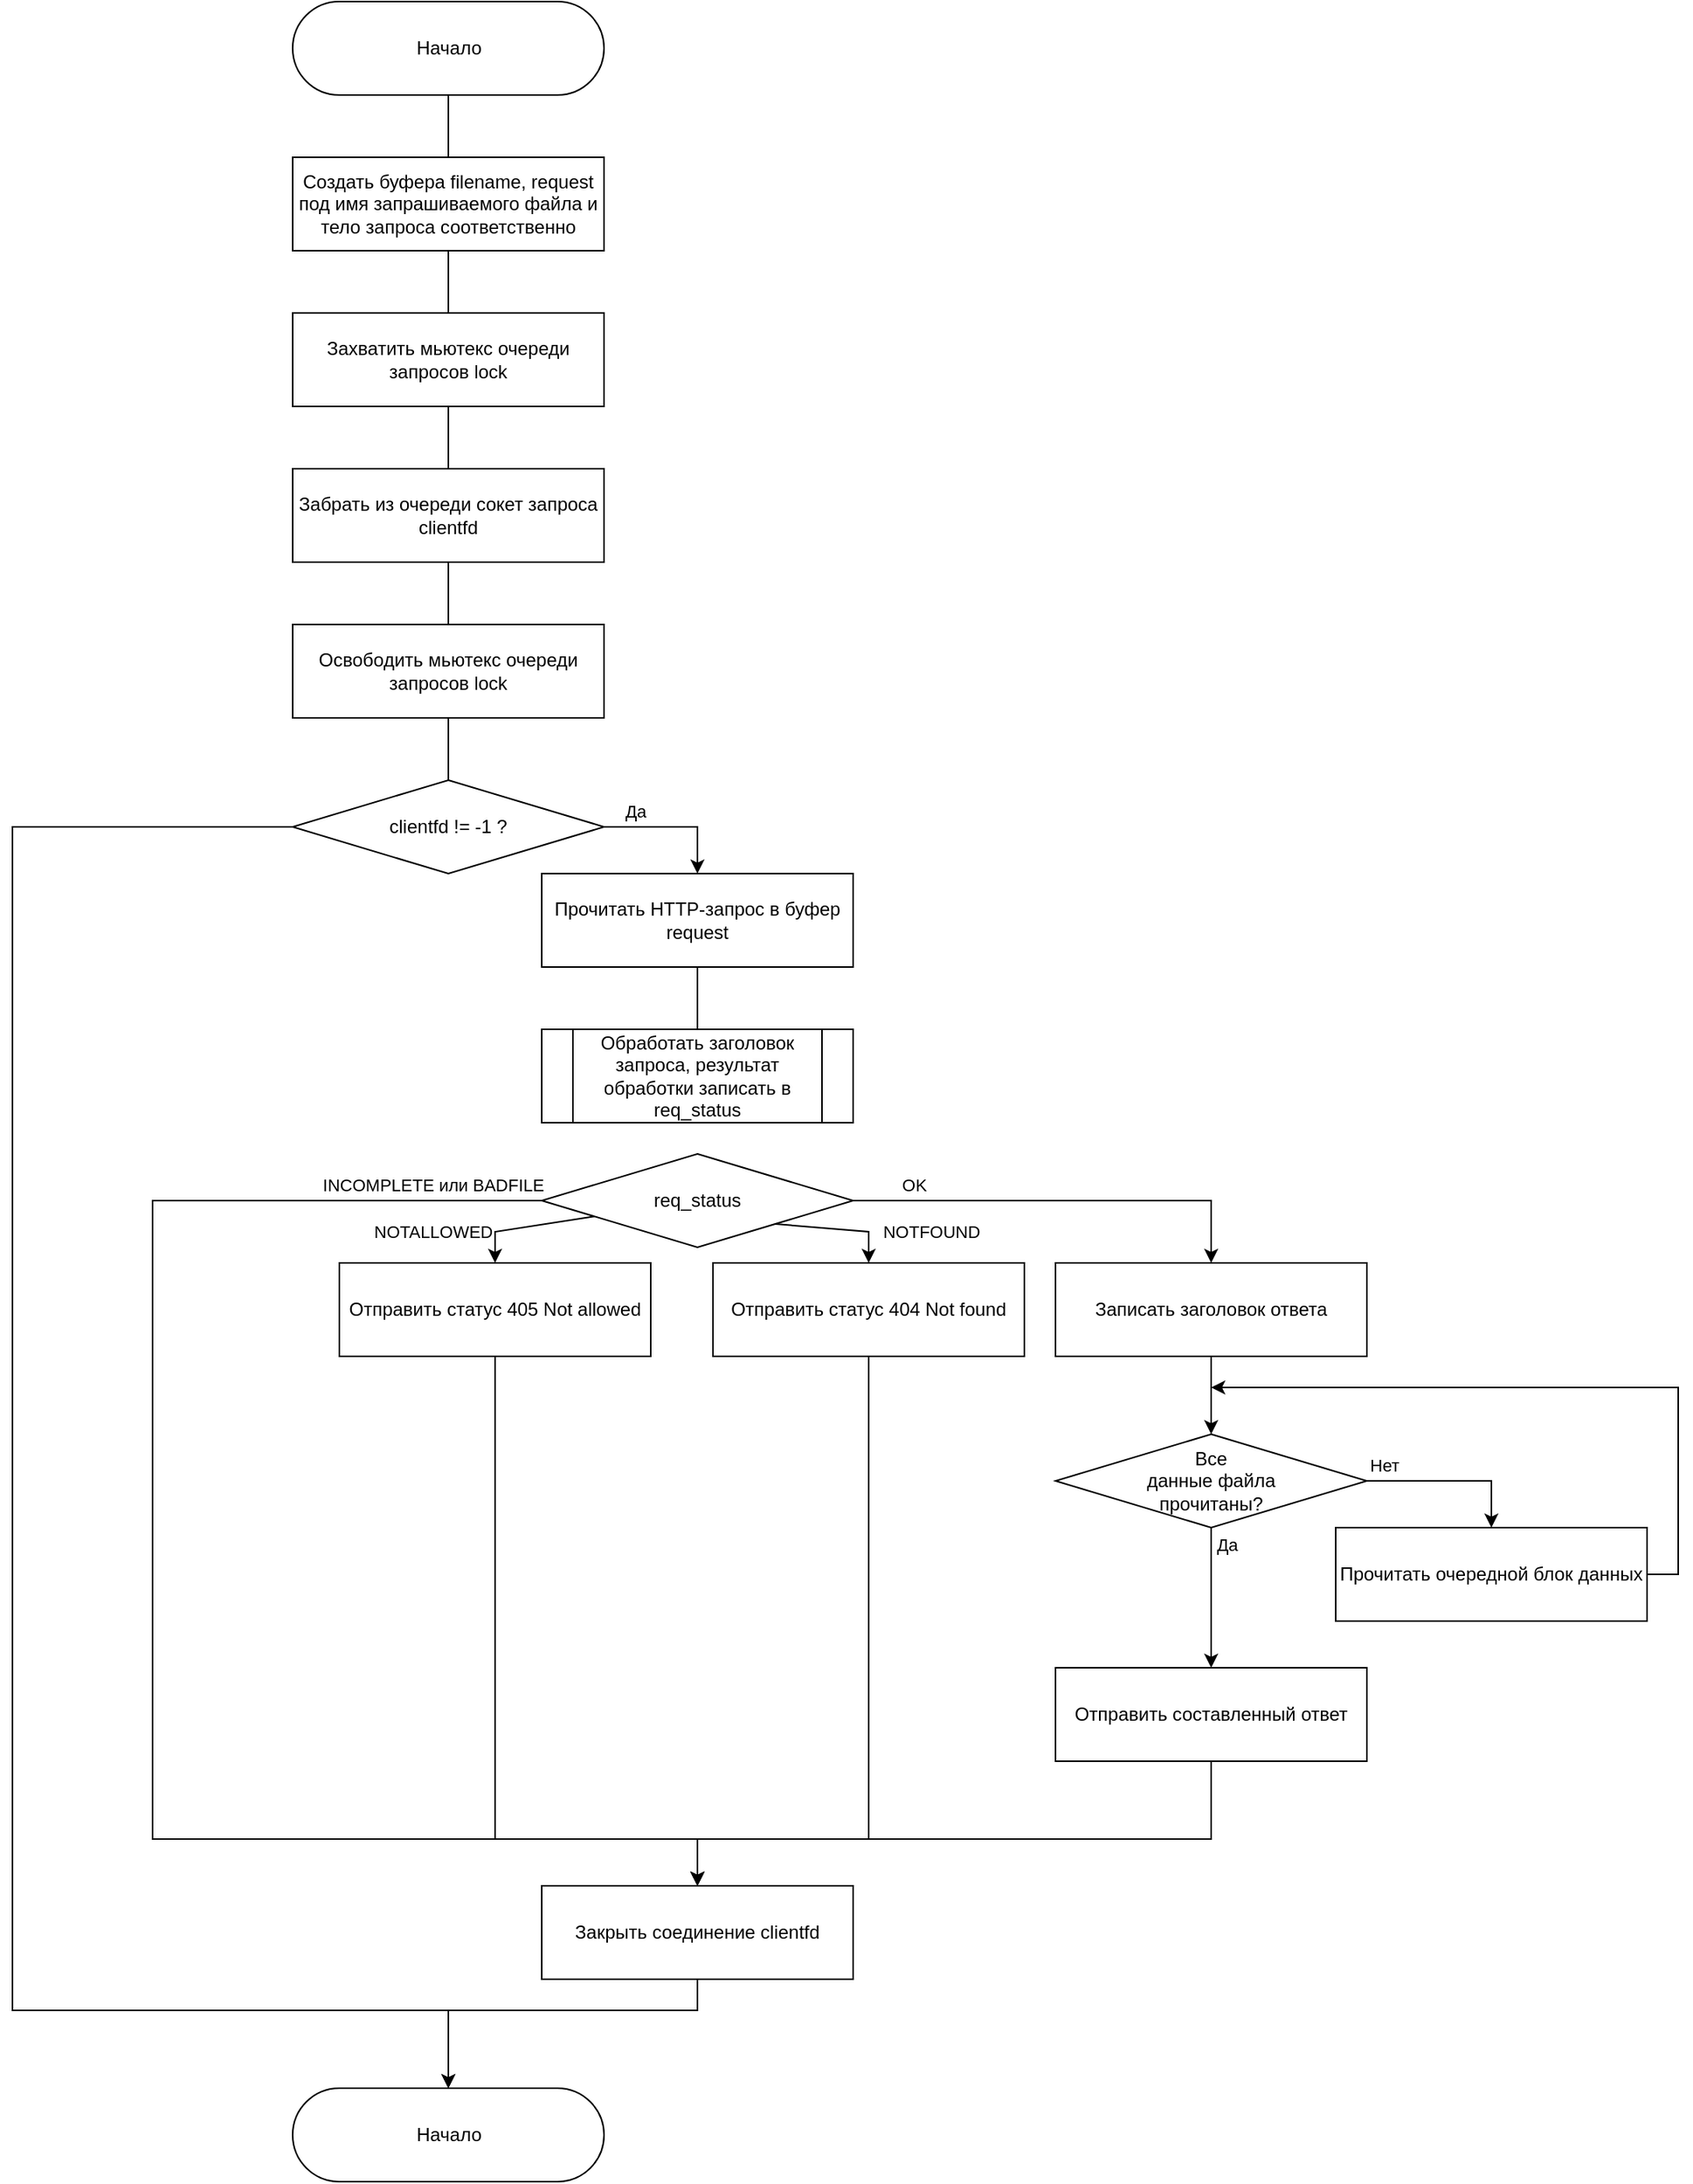<mxfile>
    <diagram id="0qyFQD2Yu247jLUMqbST" name="Page-1">
        <mxGraphModel dx="901" dy="522" grid="1" gridSize="10" guides="1" tooltips="1" connect="1" arrows="1" fold="1" page="1" pageScale="1" pageWidth="1654" pageHeight="2336" math="0" shadow="0">
            <root>
                <mxCell id="0"/>
                <mxCell id="1" parent="0"/>
                <mxCell id="53" style="edgeStyle=none;rounded=0;html=1;exitX=0.5;exitY=0.5;exitDx=0;exitDy=30;exitPerimeter=0;entryX=0.5;entryY=0;entryDx=0;entryDy=0;endArrow=none;endFill=0;" edge="1" parent="1" source="2" target="4">
                    <mxGeometry relative="1" as="geometry"/>
                </mxCell>
                <mxCell id="2" value="Начало" style="html=1;dashed=0;whitespace=wrap;shape=mxgraph.dfd.start;rotation=0;" vertex="1" parent="1">
                    <mxGeometry x="310" y="50" width="200" height="60" as="geometry"/>
                </mxCell>
                <mxCell id="52" style="edgeStyle=none;rounded=0;html=1;exitX=0.5;exitY=1;exitDx=0;exitDy=0;entryX=0.5;entryY=0;entryDx=0;entryDy=0;endArrow=none;endFill=0;" edge="1" parent="1" source="4" target="6">
                    <mxGeometry relative="1" as="geometry"/>
                </mxCell>
                <mxCell id="4" value="Создать буфера filename, request под имя запрашиваемого файла и тело запроса соответственно" style="whiteSpace=wrap;html=1;" vertex="1" parent="1">
                    <mxGeometry x="310" y="150" width="200" height="60" as="geometry"/>
                </mxCell>
                <mxCell id="51" style="edgeStyle=none;rounded=0;html=1;exitX=0.5;exitY=1;exitDx=0;exitDy=0;entryX=0.5;entryY=0;entryDx=0;entryDy=0;endArrow=none;endFill=0;" edge="1" parent="1" source="6" target="7">
                    <mxGeometry relative="1" as="geometry"/>
                </mxCell>
                <mxCell id="6" value="Захватить мьютекс очереди запросов lock" style="whiteSpace=wrap;html=1;" vertex="1" parent="1">
                    <mxGeometry x="310" y="250" width="200" height="60" as="geometry"/>
                </mxCell>
                <mxCell id="50" style="edgeStyle=none;rounded=0;html=1;exitX=0.5;exitY=1;exitDx=0;exitDy=0;entryX=0.5;entryY=0;entryDx=0;entryDy=0;endArrow=none;endFill=0;" edge="1" parent="1" source="7" target="8">
                    <mxGeometry relative="1" as="geometry"/>
                </mxCell>
                <mxCell id="7" value="Забрать из очереди сокет запроса clientfd" style="whiteSpace=wrap;html=1;" vertex="1" parent="1">
                    <mxGeometry x="310" y="350" width="200" height="60" as="geometry"/>
                </mxCell>
                <mxCell id="49" style="edgeStyle=none;rounded=0;html=1;exitX=0.5;exitY=1;exitDx=0;exitDy=0;entryX=0.5;entryY=0;entryDx=0;entryDy=0;endArrow=none;endFill=0;" edge="1" parent="1" source="8" target="9">
                    <mxGeometry relative="1" as="geometry"/>
                </mxCell>
                <mxCell id="8" value="Освободить мьютекс очереди запросов lock" style="whiteSpace=wrap;html=1;" vertex="1" parent="1">
                    <mxGeometry x="310" y="450" width="200" height="60" as="geometry"/>
                </mxCell>
                <mxCell id="45" style="edgeStyle=none;rounded=0;html=1;exitX=0;exitY=0.5;exitDx=0;exitDy=0;entryX=0.5;entryY=0.5;entryDx=0;entryDy=-30.0;entryPerimeter=0;" edge="1" parent="1" source="9" target="44">
                    <mxGeometry relative="1" as="geometry">
                        <Array as="points">
                            <mxPoint x="130" y="580"/>
                            <mxPoint x="130" y="1340"/>
                            <mxPoint x="410" y="1340"/>
                        </Array>
                    </mxGeometry>
                </mxCell>
                <mxCell id="47" value="Да" style="edgeStyle=none;rounded=0;html=1;exitX=1;exitY=0.5;exitDx=0;exitDy=0;entryX=0.5;entryY=0;entryDx=0;entryDy=0;" edge="1" parent="1" source="9" target="10">
                    <mxGeometry x="-0.556" y="10" relative="1" as="geometry">
                        <Array as="points">
                            <mxPoint x="570" y="580"/>
                        </Array>
                        <mxPoint as="offset"/>
                    </mxGeometry>
                </mxCell>
                <mxCell id="9" value="clientfd != -1 ?" style="rhombus;whiteSpace=wrap;html=1;" vertex="1" parent="1">
                    <mxGeometry x="310" y="550" width="200" height="60" as="geometry"/>
                </mxCell>
                <mxCell id="48" style="edgeStyle=none;rounded=0;html=1;entryX=0.5;entryY=0;entryDx=0;entryDy=0;endArrow=none;endFill=0;" edge="1" parent="1" source="10" target="11">
                    <mxGeometry relative="1" as="geometry"/>
                </mxCell>
                <mxCell id="10" value="Прочитать HTTP-запрос в буфер request" style="whiteSpace=wrap;html=1;" vertex="1" parent="1">
                    <mxGeometry x="470" y="610" width="200" height="60" as="geometry"/>
                </mxCell>
                <mxCell id="11" value="Обработать заголовок запроса, результат обработки записать в req_status" style="shape=process;whiteSpace=wrap;html=1;backgroundOutline=1;" vertex="1" parent="1">
                    <mxGeometry x="470" y="710" width="200" height="60" as="geometry"/>
                </mxCell>
                <mxCell id="14" value="INCOMPLETE или BADFILE" style="edgeStyle=none;html=1;exitX=0;exitY=0.5;exitDx=0;exitDy=0;entryX=0.5;entryY=0;entryDx=0;entryDy=0;rounded=0;" edge="1" parent="1" source="12" target="40">
                    <mxGeometry x="-0.865" y="-10" relative="1" as="geometry">
                        <mxPoint x="220" y="860" as="targetPoint"/>
                        <Array as="points">
                            <mxPoint x="220" y="820"/>
                            <mxPoint x="220" y="1230"/>
                            <mxPoint x="570" y="1230"/>
                        </Array>
                        <mxPoint as="offset"/>
                    </mxGeometry>
                </mxCell>
                <mxCell id="16" value="NOTALLOWED" style="edgeStyle=none;html=1;entryX=0.5;entryY=0;entryDx=0;entryDy=0;rounded=0;" edge="1" parent="1" source="12" target="15">
                    <mxGeometry x="0.527" y="-40" relative="1" as="geometry">
                        <Array as="points">
                            <mxPoint x="440" y="840"/>
                        </Array>
                        <mxPoint as="offset"/>
                    </mxGeometry>
                </mxCell>
                <mxCell id="18" style="edgeStyle=none;rounded=0;html=1;exitX=1;exitY=1;exitDx=0;exitDy=0;entryX=0.5;entryY=0;entryDx=0;entryDy=0;" edge="1" parent="1" source="12" target="17">
                    <mxGeometry relative="1" as="geometry">
                        <Array as="points">
                            <mxPoint x="680" y="840"/>
                        </Array>
                    </mxGeometry>
                </mxCell>
                <mxCell id="19" value="NOTFOUND" style="edgeLabel;html=1;align=center;verticalAlign=middle;resizable=0;points=[];" vertex="1" connectable="0" parent="18">
                    <mxGeometry x="0.08" y="-3" relative="1" as="geometry">
                        <mxPoint x="57" y="-2" as="offset"/>
                    </mxGeometry>
                </mxCell>
                <mxCell id="21" style="edgeStyle=none;rounded=0;html=1;exitX=1;exitY=0.5;exitDx=0;exitDy=0;entryX=0.5;entryY=0;entryDx=0;entryDy=0;" edge="1" parent="1" source="12" target="20">
                    <mxGeometry relative="1" as="geometry">
                        <Array as="points">
                            <mxPoint x="900" y="820"/>
                        </Array>
                    </mxGeometry>
                </mxCell>
                <mxCell id="22" value="OK" style="edgeLabel;html=1;align=center;verticalAlign=middle;resizable=0;points=[];" vertex="1" connectable="0" parent="21">
                    <mxGeometry x="-0.125" y="-4" relative="1" as="geometry">
                        <mxPoint x="-79" y="-14" as="offset"/>
                    </mxGeometry>
                </mxCell>
                <mxCell id="12" value="req_status" style="rhombus;whiteSpace=wrap;html=1;" vertex="1" parent="1">
                    <mxGeometry x="470" y="790" width="200" height="60" as="geometry"/>
                </mxCell>
                <mxCell id="43" style="edgeStyle=none;rounded=0;html=1;exitX=0.5;exitY=1;exitDx=0;exitDy=0;entryX=0.5;entryY=0;entryDx=0;entryDy=0;" edge="1" parent="1" source="15" target="40">
                    <mxGeometry relative="1" as="geometry">
                        <Array as="points">
                            <mxPoint x="440" y="1230"/>
                            <mxPoint x="570" y="1230"/>
                        </Array>
                    </mxGeometry>
                </mxCell>
                <mxCell id="15" value="Отправить статус 405 Not allowed" style="whiteSpace=wrap;html=1;" vertex="1" parent="1">
                    <mxGeometry x="340" y="860" width="200" height="60" as="geometry"/>
                </mxCell>
                <mxCell id="42" style="edgeStyle=none;rounded=0;html=1;exitX=0.5;exitY=1;exitDx=0;exitDy=0;entryX=0.5;entryY=0;entryDx=0;entryDy=0;" edge="1" parent="1" source="17" target="40">
                    <mxGeometry relative="1" as="geometry">
                        <Array as="points">
                            <mxPoint x="680" y="1230"/>
                            <mxPoint x="570" y="1230"/>
                        </Array>
                    </mxGeometry>
                </mxCell>
                <mxCell id="17" value="Отправить статус 404 Not found" style="whiteSpace=wrap;html=1;" vertex="1" parent="1">
                    <mxGeometry x="580" y="860" width="200" height="60" as="geometry"/>
                </mxCell>
                <mxCell id="33" style="edgeStyle=none;rounded=0;html=1;exitX=0.5;exitY=1;exitDx=0;exitDy=0;entryX=0.5;entryY=0;entryDx=0;entryDy=0;" edge="1" parent="1" source="20" target="25">
                    <mxGeometry relative="1" as="geometry"/>
                </mxCell>
                <mxCell id="20" value="Записать заголовок ответа" style="whiteSpace=wrap;html=1;" vertex="1" parent="1">
                    <mxGeometry x="800" y="860" width="200" height="60" as="geometry"/>
                </mxCell>
                <mxCell id="29" style="edgeStyle=none;rounded=0;html=1;exitX=0.5;exitY=1;exitDx=0;exitDy=0;entryX=0.5;entryY=0;entryDx=0;entryDy=0;" edge="1" parent="1" source="25" target="27">
                    <mxGeometry relative="1" as="geometry"/>
                </mxCell>
                <mxCell id="31" value="Да" style="edgeLabel;html=1;align=center;verticalAlign=middle;resizable=0;points=[];" vertex="1" connectable="0" parent="29">
                    <mxGeometry x="-0.304" y="3" relative="1" as="geometry">
                        <mxPoint x="7" y="-21" as="offset"/>
                    </mxGeometry>
                </mxCell>
                <mxCell id="35" style="edgeStyle=none;rounded=0;html=1;exitX=1;exitY=0.5;exitDx=0;exitDy=0;entryX=0.5;entryY=0;entryDx=0;entryDy=0;" edge="1" parent="1" source="25" target="28">
                    <mxGeometry relative="1" as="geometry">
                        <Array as="points">
                            <mxPoint x="1080" y="1000"/>
                        </Array>
                    </mxGeometry>
                </mxCell>
                <mxCell id="38" value="Нет" style="edgeLabel;html=1;align=center;verticalAlign=middle;resizable=0;points=[];" vertex="1" connectable="0" parent="35">
                    <mxGeometry x="-0.568" relative="1" as="geometry">
                        <mxPoint x="-13" y="-10" as="offset"/>
                    </mxGeometry>
                </mxCell>
                <mxCell id="25" value="Все &lt;br&gt;данные файла &lt;br&gt;прочитаны?" style="rhombus;whiteSpace=wrap;html=1;" vertex="1" parent="1">
                    <mxGeometry x="800" y="970" width="200" height="60" as="geometry"/>
                </mxCell>
                <mxCell id="41" style="edgeStyle=none;rounded=0;html=1;exitX=0.5;exitY=1;exitDx=0;exitDy=0;entryX=0.5;entryY=0;entryDx=0;entryDy=0;" edge="1" parent="1" source="27" target="40">
                    <mxGeometry relative="1" as="geometry">
                        <Array as="points">
                            <mxPoint x="900" y="1230"/>
                            <mxPoint x="570" y="1230"/>
                        </Array>
                    </mxGeometry>
                </mxCell>
                <mxCell id="27" value="Отправить составленный ответ" style="whiteSpace=wrap;html=1;" vertex="1" parent="1">
                    <mxGeometry x="800" y="1120" width="200" height="60" as="geometry"/>
                </mxCell>
                <mxCell id="36" style="edgeStyle=none;rounded=0;html=1;exitX=1;exitY=0.5;exitDx=0;exitDy=0;" edge="1" parent="1" source="28">
                    <mxGeometry relative="1" as="geometry">
                        <mxPoint x="900" y="940" as="targetPoint"/>
                        <Array as="points">
                            <mxPoint x="1200" y="1060"/>
                            <mxPoint x="1200" y="940"/>
                        </Array>
                    </mxGeometry>
                </mxCell>
                <mxCell id="28" value="Прочитать очередной блок данных" style="whiteSpace=wrap;html=1;" vertex="1" parent="1">
                    <mxGeometry x="980" y="1030" width="200" height="60" as="geometry"/>
                </mxCell>
                <mxCell id="46" style="edgeStyle=none;rounded=0;html=1;exitX=0.5;exitY=1;exitDx=0;exitDy=0;entryX=0.5;entryY=0.5;entryDx=0;entryDy=-30;entryPerimeter=0;" edge="1" parent="1" source="40" target="44">
                    <mxGeometry relative="1" as="geometry">
                        <Array as="points">
                            <mxPoint x="570" y="1340"/>
                            <mxPoint x="410" y="1340"/>
                        </Array>
                    </mxGeometry>
                </mxCell>
                <mxCell id="40" value="Закрыть соединение clientfd" style="whiteSpace=wrap;html=1;" vertex="1" parent="1">
                    <mxGeometry x="470" y="1260" width="200" height="60" as="geometry"/>
                </mxCell>
                <mxCell id="44" value="Начало" style="html=1;dashed=0;whitespace=wrap;shape=mxgraph.dfd.start;rotation=0;" vertex="1" parent="1">
                    <mxGeometry x="310" y="1390" width="200" height="60" as="geometry"/>
                </mxCell>
            </root>
        </mxGraphModel>
    </diagram>
</mxfile>